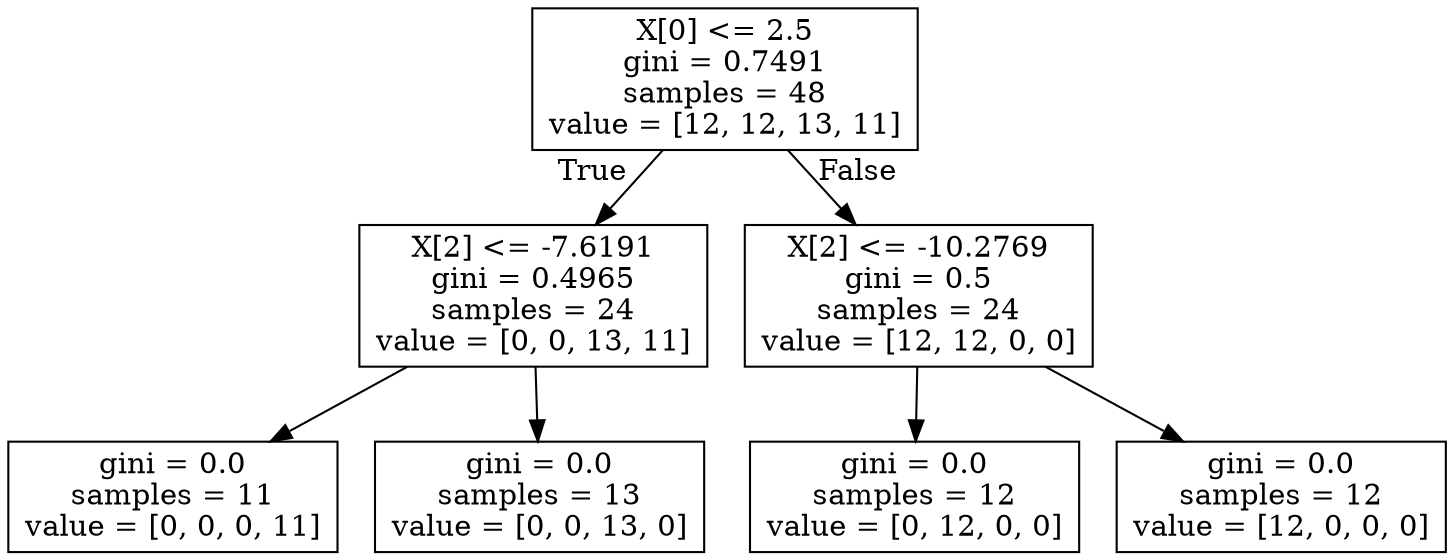 digraph Tree {
node [shape=box] ;
0 [label="X[0] <= 2.5\ngini = 0.7491\nsamples = 48\nvalue = [12, 12, 13, 11]"] ;
1 [label="X[2] <= -7.6191\ngini = 0.4965\nsamples = 24\nvalue = [0, 0, 13, 11]"] ;
0 -> 1 [labeldistance=2.5, labelangle=45, headlabel="True"] ;
2 [label="gini = 0.0\nsamples = 11\nvalue = [0, 0, 0, 11]"] ;
1 -> 2 ;
3 [label="gini = 0.0\nsamples = 13\nvalue = [0, 0, 13, 0]"] ;
1 -> 3 ;
4 [label="X[2] <= -10.2769\ngini = 0.5\nsamples = 24\nvalue = [12, 12, 0, 0]"] ;
0 -> 4 [labeldistance=2.5, labelangle=-45, headlabel="False"] ;
5 [label="gini = 0.0\nsamples = 12\nvalue = [0, 12, 0, 0]"] ;
4 -> 5 ;
6 [label="gini = 0.0\nsamples = 12\nvalue = [12, 0, 0, 0]"] ;
4 -> 6 ;
}